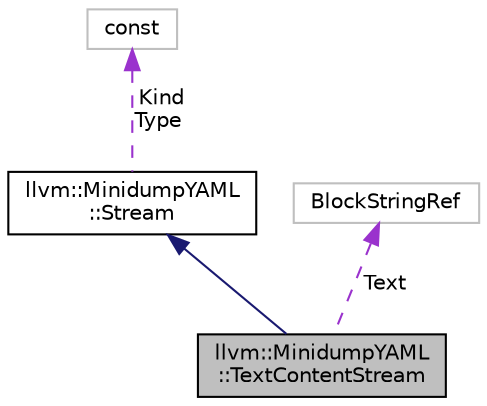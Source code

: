 digraph "llvm::MinidumpYAML::TextContentStream"
{
 // LATEX_PDF_SIZE
  bgcolor="transparent";
  edge [fontname="Helvetica",fontsize="10",labelfontname="Helvetica",labelfontsize="10"];
  node [fontname="Helvetica",fontsize="10",shape=record];
  Node1 [label="llvm::MinidumpYAML\l::TextContentStream",height=0.2,width=0.4,color="black", fillcolor="grey75", style="filled", fontcolor="black",tooltip="A StringRef, which is printed using YAML block notation."];
  Node2 -> Node1 [dir="back",color="midnightblue",fontsize="10",style="solid",fontname="Helvetica"];
  Node2 [label="llvm::MinidumpYAML\l::Stream",height=0.2,width=0.4,color="black",URL="$structllvm_1_1MinidumpYAML_1_1Stream.html",tooltip="The base class for all minidump streams."];
  Node3 -> Node2 [dir="back",color="darkorchid3",fontsize="10",style="dashed",label=" Kind\nType" ,fontname="Helvetica"];
  Node3 [label="const",height=0.2,width=0.4,color="grey75",tooltip=" "];
  Node4 -> Node1 [dir="back",color="darkorchid3",fontsize="10",style="dashed",label=" Text" ,fontname="Helvetica"];
  Node4 [label="BlockStringRef",height=0.2,width=0.4,color="grey75",tooltip=" "];
}
